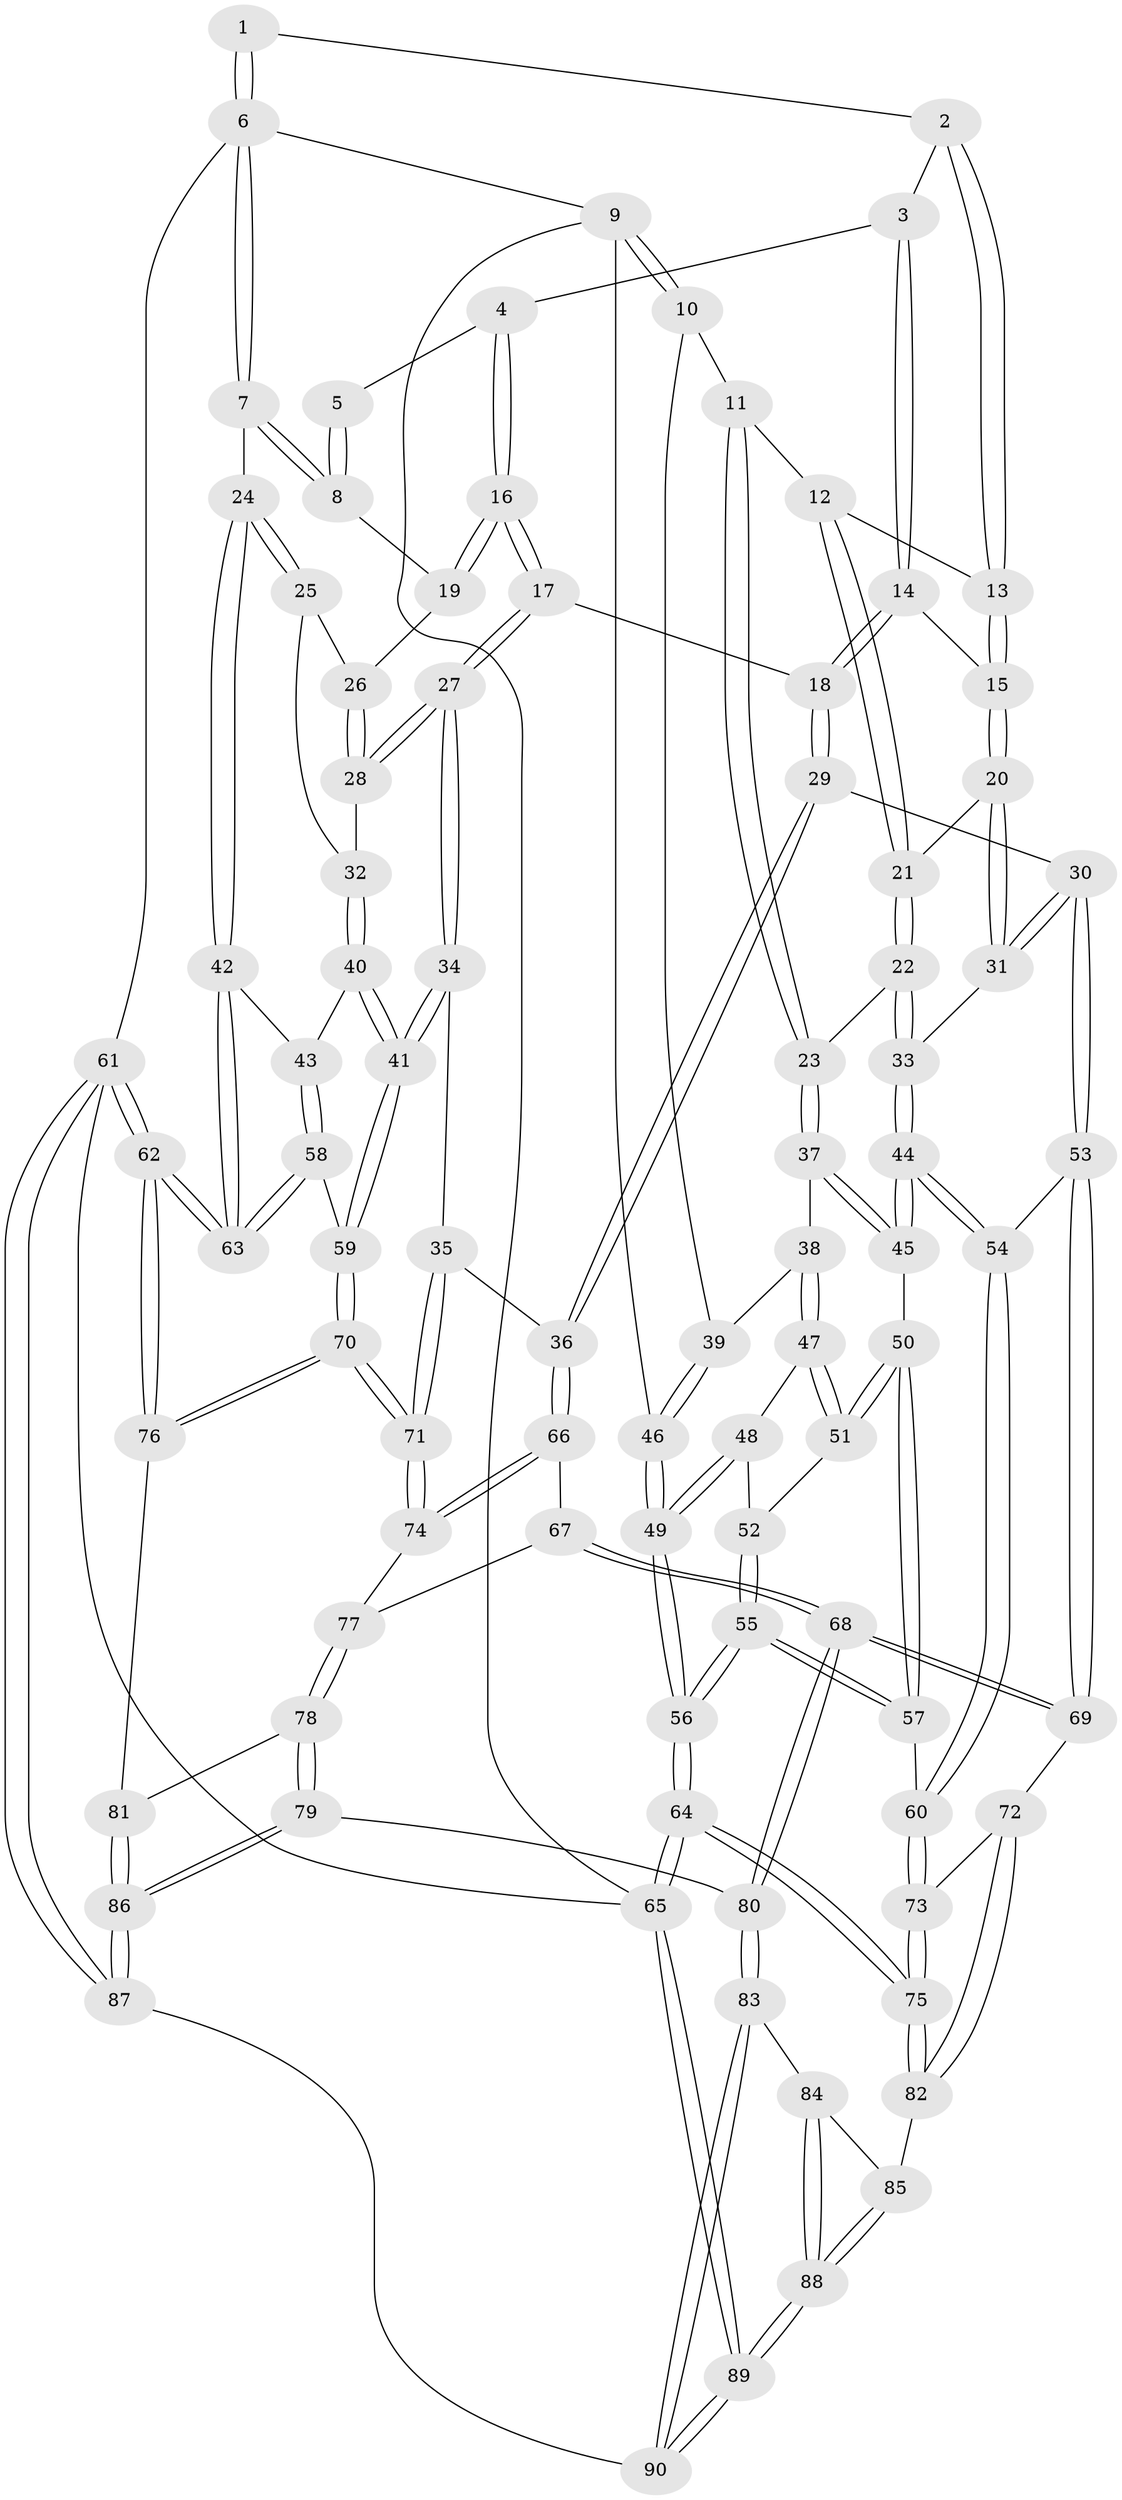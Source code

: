 // coarse degree distribution, {2: 0.07692307692307693, 3: 0.7384615384615385, 4: 0.09230769230769231, 5: 0.09230769230769231}
// Generated by graph-tools (version 1.1) at 2025/54/03/04/25 22:54:10]
// undirected, 90 vertices, 222 edges
graph export_dot {
  node [color=gray90,style=filled];
  1 [pos="+0.8040029823472837+0"];
  2 [pos="+0.4559284693993331+0"];
  3 [pos="+0.5473137378348105+0"];
  4 [pos="+0.6711361666071937+0.11564474728499466"];
  5 [pos="+0.786047158056339+0"];
  6 [pos="+1+0"];
  7 [pos="+1+0.04308691056879058"];
  8 [pos="+0.8661980039028574+0.14352037287061625"];
  9 [pos="+0+0"];
  10 [pos="+0+0"];
  11 [pos="+0.1892059024371323+0"];
  12 [pos="+0.19134429661873292+0"];
  13 [pos="+0.2414661579523752+0"];
  14 [pos="+0.5524630083869323+0.2091628920690958"];
  15 [pos="+0.5398005815800652+0.20688489639980068"];
  16 [pos="+0.6739119264633785+0.170974636683381"];
  17 [pos="+0.643981301856576+0.21646614229775915"];
  18 [pos="+0.5555579192396263+0.21036786536322494"];
  19 [pos="+0.8648882426299159+0.14501278261115377"];
  20 [pos="+0.4097480024454394+0.2588948727376022"];
  21 [pos="+0.3560503067695864+0.20255356490554954"];
  22 [pos="+0.24124297214200938+0.3088307652457058"];
  23 [pos="+0.19454503508479234+0.2759962462252522"];
  24 [pos="+1+0.27922518885603254"];
  25 [pos="+0.9353519648961631+0.2878414339004147"];
  26 [pos="+0.864715580749734+0.15749185702125063"];
  27 [pos="+0.7016383895186143+0.3517117312383746"];
  28 [pos="+0.8216601508576424+0.2993332904469744"];
  29 [pos="+0.4769069680254426+0.4688484268252056"];
  30 [pos="+0.46592272049148326+0.46535753246483796"];
  31 [pos="+0.3946210915979036+0.3353183765002346"];
  32 [pos="+0.885471349225026+0.32343068203825304"];
  33 [pos="+0.26343411134957406+0.34033002794883455"];
  34 [pos="+0.7011960058699741+0.3549389375316977"];
  35 [pos="+0.5099170803053892+0.4759927679755504"];
  36 [pos="+0.4932373105480597+0.47850491668802875"];
  37 [pos="+0.11587189286691853+0.3209253333893994"];
  38 [pos="+0.08397597283536858+0.31529770384503286"];
  39 [pos="+0.08335322092924745+0.3145923566325479"];
  40 [pos="+0.9058161197944357+0.38983401639409115"];
  41 [pos="+0.8050308955252532+0.5083771634706716"];
  42 [pos="+1+0.3235534510378587"];
  43 [pos="+1+0.3992908564933051"];
  44 [pos="+0.24116630415696488+0.4429678861695277"];
  45 [pos="+0.14229699005816215+0.42235769926252714"];
  46 [pos="+0+0.30447044774399584"];
  47 [pos="+0.03891752220730236+0.36651181955509987"];
  48 [pos="+0.0041267328928109364+0.3771134930610327"];
  49 [pos="+0+0.41554794211500456"];
  50 [pos="+0.11052524984692232+0.450794811269116"];
  51 [pos="+0.06575243398368719+0.4353450340058079"];
  52 [pos="+0.035631612155963555+0.4480230164844428"];
  53 [pos="+0.3237211282742065+0.5147351378788083"];
  54 [pos="+0.27569717971088875+0.5076521283856802"];
  55 [pos="+0+0.6002800974168557"];
  56 [pos="+0+0.6182564547611755"];
  57 [pos="+0.09723071163204199+0.5590200089064313"];
  58 [pos="+0.908851612625321+0.5469548240902798"];
  59 [pos="+0.8175629510214668+0.5746038573971681"];
  60 [pos="+0.17967665691799806+0.5984641939583055"];
  61 [pos="+1+1"];
  62 [pos="+1+1"];
  63 [pos="+1+0.5729810011965165"];
  64 [pos="+0+0.8654059413994989"];
  65 [pos="+0+1"];
  66 [pos="+0.4956737580261504+0.6069698255638785"];
  67 [pos="+0.47356951856555696+0.6861695375386642"];
  68 [pos="+0.39561742982629056+0.7621214548110232"];
  69 [pos="+0.3662210702521168+0.747969980160045"];
  70 [pos="+0.7907114929699033+0.6464439572944776"];
  71 [pos="+0.789129903604957+0.646306500102813"];
  72 [pos="+0.24605182310264048+0.7388000648915483"];
  73 [pos="+0.18920526536765891+0.6670465544641735"];
  74 [pos="+0.7237708994021744+0.6616588145156104"];
  75 [pos="+0+0.8507593875524646"];
  76 [pos="+0.8173064177355397+0.7067861225159484"];
  77 [pos="+0.5973467838553272+0.7212275045964367"];
  78 [pos="+0.5939940036433359+0.7878036799230247"];
  79 [pos="+0.5079410630407171+0.8414671951983794"];
  80 [pos="+0.40880825673360915+0.8027986153420864"];
  81 [pos="+0.6618345183943104+0.835652077356352"];
  82 [pos="+0.18025623885163417+0.8324922385431075"];
  83 [pos="+0.3961772349175148+0.8440266306791583"];
  84 [pos="+0.34633906446798657+0.902481795425651"];
  85 [pos="+0.19036425732596693+0.8580596797429999"];
  86 [pos="+0.6219715171360339+0.968995605604848"];
  87 [pos="+0.672923570052991+1"];
  88 [pos="+0.22271031306762662+1"];
  89 [pos="+0.20798335507138066+1"];
  90 [pos="+0.5574702164266604+1"];
  1 -- 2;
  1 -- 6;
  1 -- 6;
  2 -- 3;
  2 -- 13;
  2 -- 13;
  3 -- 4;
  3 -- 14;
  3 -- 14;
  4 -- 5;
  4 -- 16;
  4 -- 16;
  5 -- 8;
  5 -- 8;
  6 -- 7;
  6 -- 7;
  6 -- 9;
  6 -- 61;
  7 -- 8;
  7 -- 8;
  7 -- 24;
  8 -- 19;
  9 -- 10;
  9 -- 10;
  9 -- 46;
  9 -- 65;
  10 -- 11;
  10 -- 39;
  11 -- 12;
  11 -- 23;
  11 -- 23;
  12 -- 13;
  12 -- 21;
  12 -- 21;
  13 -- 15;
  13 -- 15;
  14 -- 15;
  14 -- 18;
  14 -- 18;
  15 -- 20;
  15 -- 20;
  16 -- 17;
  16 -- 17;
  16 -- 19;
  16 -- 19;
  17 -- 18;
  17 -- 27;
  17 -- 27;
  18 -- 29;
  18 -- 29;
  19 -- 26;
  20 -- 21;
  20 -- 31;
  20 -- 31;
  21 -- 22;
  21 -- 22;
  22 -- 23;
  22 -- 33;
  22 -- 33;
  23 -- 37;
  23 -- 37;
  24 -- 25;
  24 -- 25;
  24 -- 42;
  24 -- 42;
  25 -- 26;
  25 -- 32;
  26 -- 28;
  26 -- 28;
  27 -- 28;
  27 -- 28;
  27 -- 34;
  27 -- 34;
  28 -- 32;
  29 -- 30;
  29 -- 36;
  29 -- 36;
  30 -- 31;
  30 -- 31;
  30 -- 53;
  30 -- 53;
  31 -- 33;
  32 -- 40;
  32 -- 40;
  33 -- 44;
  33 -- 44;
  34 -- 35;
  34 -- 41;
  34 -- 41;
  35 -- 36;
  35 -- 71;
  35 -- 71;
  36 -- 66;
  36 -- 66;
  37 -- 38;
  37 -- 45;
  37 -- 45;
  38 -- 39;
  38 -- 47;
  38 -- 47;
  39 -- 46;
  39 -- 46;
  40 -- 41;
  40 -- 41;
  40 -- 43;
  41 -- 59;
  41 -- 59;
  42 -- 43;
  42 -- 63;
  42 -- 63;
  43 -- 58;
  43 -- 58;
  44 -- 45;
  44 -- 45;
  44 -- 54;
  44 -- 54;
  45 -- 50;
  46 -- 49;
  46 -- 49;
  47 -- 48;
  47 -- 51;
  47 -- 51;
  48 -- 49;
  48 -- 49;
  48 -- 52;
  49 -- 56;
  49 -- 56;
  50 -- 51;
  50 -- 51;
  50 -- 57;
  50 -- 57;
  51 -- 52;
  52 -- 55;
  52 -- 55;
  53 -- 54;
  53 -- 69;
  53 -- 69;
  54 -- 60;
  54 -- 60;
  55 -- 56;
  55 -- 56;
  55 -- 57;
  55 -- 57;
  56 -- 64;
  56 -- 64;
  57 -- 60;
  58 -- 59;
  58 -- 63;
  58 -- 63;
  59 -- 70;
  59 -- 70;
  60 -- 73;
  60 -- 73;
  61 -- 62;
  61 -- 62;
  61 -- 87;
  61 -- 87;
  61 -- 65;
  62 -- 63;
  62 -- 63;
  62 -- 76;
  62 -- 76;
  64 -- 65;
  64 -- 65;
  64 -- 75;
  64 -- 75;
  65 -- 89;
  65 -- 89;
  66 -- 67;
  66 -- 74;
  66 -- 74;
  67 -- 68;
  67 -- 68;
  67 -- 77;
  68 -- 69;
  68 -- 69;
  68 -- 80;
  68 -- 80;
  69 -- 72;
  70 -- 71;
  70 -- 71;
  70 -- 76;
  70 -- 76;
  71 -- 74;
  71 -- 74;
  72 -- 73;
  72 -- 82;
  72 -- 82;
  73 -- 75;
  73 -- 75;
  74 -- 77;
  75 -- 82;
  75 -- 82;
  76 -- 81;
  77 -- 78;
  77 -- 78;
  78 -- 79;
  78 -- 79;
  78 -- 81;
  79 -- 80;
  79 -- 86;
  79 -- 86;
  80 -- 83;
  80 -- 83;
  81 -- 86;
  81 -- 86;
  82 -- 85;
  83 -- 84;
  83 -- 90;
  83 -- 90;
  84 -- 85;
  84 -- 88;
  84 -- 88;
  85 -- 88;
  85 -- 88;
  86 -- 87;
  86 -- 87;
  87 -- 90;
  88 -- 89;
  88 -- 89;
  89 -- 90;
  89 -- 90;
}

